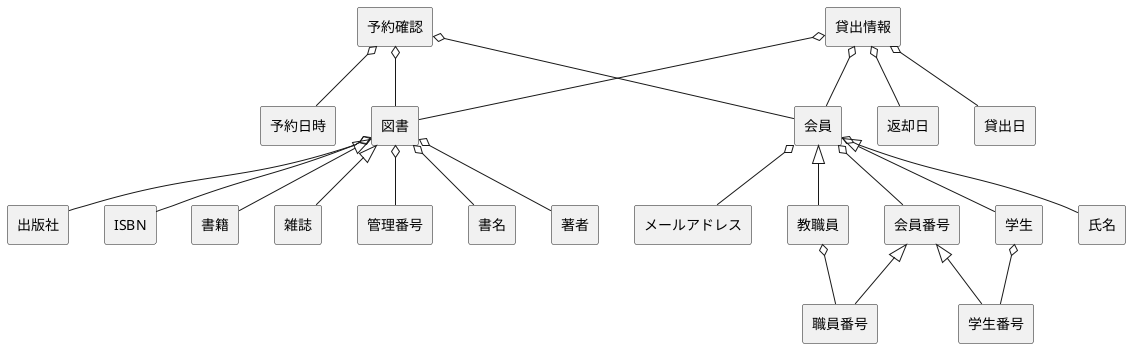 @startuml Robodogドメインモデル図
skinparam componentStyle rectangle

' Robodog
[会員] <|-- [教職員]
[会員] <|-- [学生]
[会員] o-- [会員番号]
[会員] o-- [氏名]
[会員] o-- [メールアドレス]


[教職員] o-- [職員番号]

[学生] o-- [学生番号]

[会員番号] <|-- [学生番号]
[会員番号] <|-- [職員番号]

[予約確認] o-- [予約日時]
[予約確認] o-- [会員]
[予約確認] o-- [図書]


[貸出情報] o-- [会員]
[貸出情報] o-- [図書]
[貸出情報] o-- [貸出日]
[貸出情報] o-- [返却日]

[図書] <|-- [書籍]
[図書] <|-- [雑誌]
[図書] o-- [管理番号]
[図書] o-- [書名]
[図書] o-- [著者]
[図書] o-- [出版社]
[図書] o-- [ISBN]


@enduml